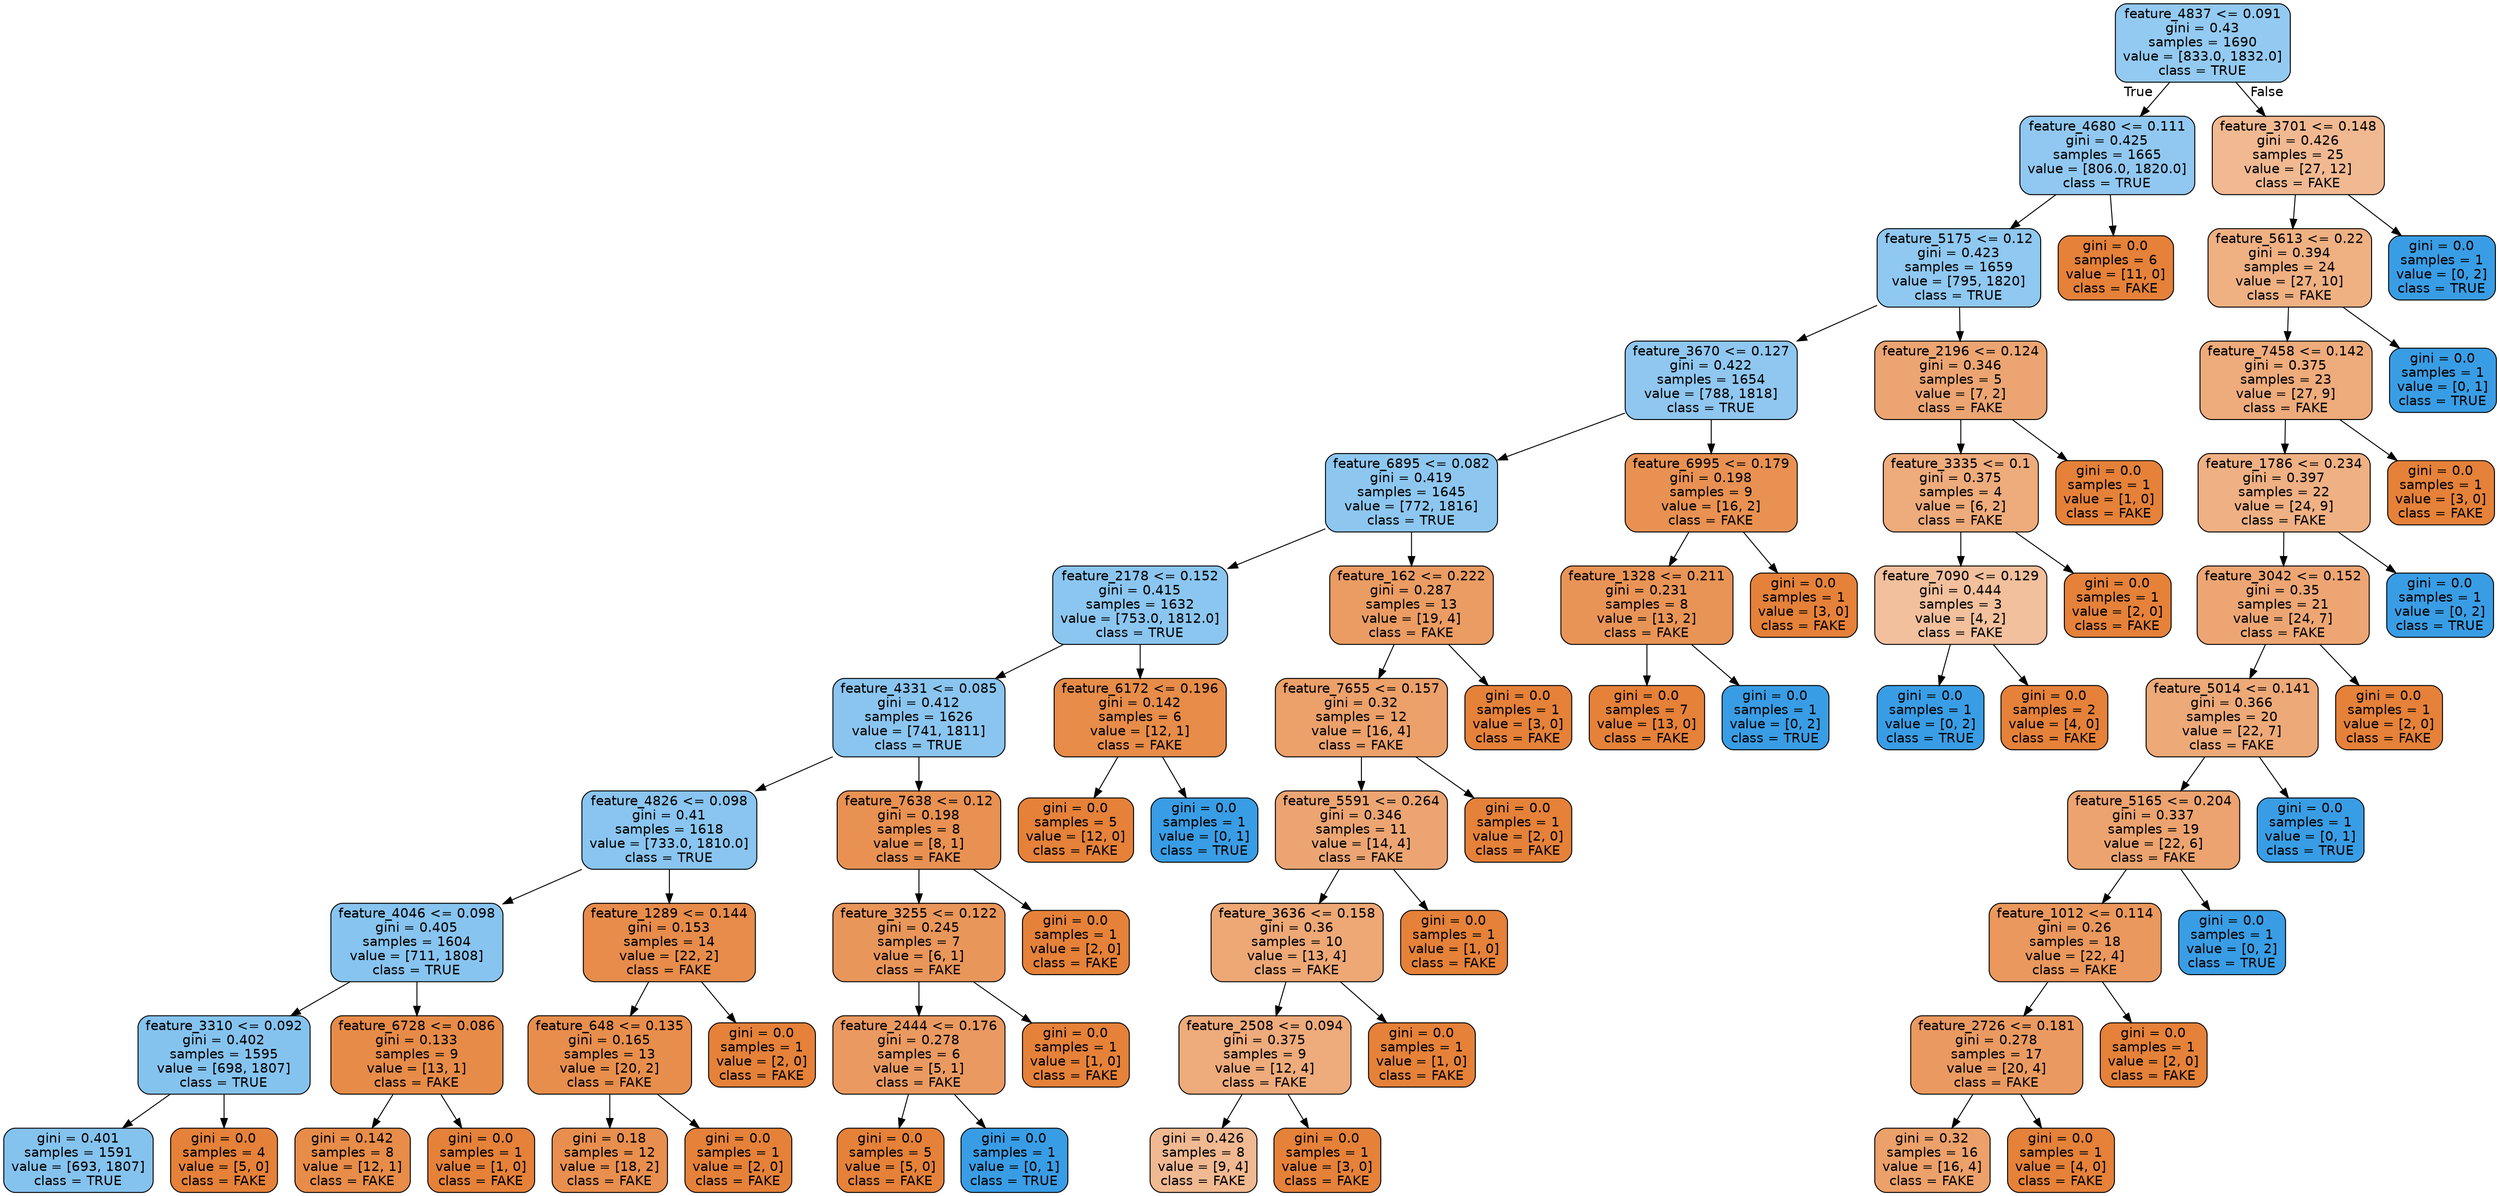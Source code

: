digraph Tree {
node [shape=box, style="filled, rounded", color="black", fontname="helvetica"] ;
edge [fontname="helvetica"] ;
0 [label="feature_4837 <= 0.091\ngini = 0.43\nsamples = 1690\nvalue = [833.0, 1832.0]\nclass = TRUE", fillcolor="#93caf1"] ;
1 [label="feature_4680 <= 0.111\ngini = 0.425\nsamples = 1665\nvalue = [806.0, 1820.0]\nclass = TRUE", fillcolor="#91c8f1"] ;
0 -> 1 [labeldistance=2.5, labelangle=45, headlabel="True"] ;
2 [label="feature_5175 <= 0.12\ngini = 0.423\nsamples = 1659\nvalue = [795, 1820]\nclass = TRUE", fillcolor="#8fc8f0"] ;
1 -> 2 ;
3 [label="feature_3670 <= 0.127\ngini = 0.422\nsamples = 1654\nvalue = [788, 1818]\nclass = TRUE", fillcolor="#8fc7f0"] ;
2 -> 3 ;
4 [label="feature_6895 <= 0.082\ngini = 0.419\nsamples = 1645\nvalue = [772, 1816]\nclass = TRUE", fillcolor="#8dc7f0"] ;
3 -> 4 ;
5 [label="feature_2178 <= 0.152\ngini = 0.415\nsamples = 1632\nvalue = [753.0, 1812.0]\nclass = TRUE", fillcolor="#8bc6f0"] ;
4 -> 5 ;
6 [label="feature_4331 <= 0.085\ngini = 0.412\nsamples = 1626\nvalue = [741, 1811]\nclass = TRUE", fillcolor="#8ac5f0"] ;
5 -> 6 ;
7 [label="feature_4826 <= 0.098\ngini = 0.41\nsamples = 1618\nvalue = [733.0, 1810.0]\nclass = TRUE", fillcolor="#89c5f0"] ;
6 -> 7 ;
8 [label="feature_4046 <= 0.098\ngini = 0.405\nsamples = 1604\nvalue = [711, 1808]\nclass = TRUE", fillcolor="#87c4ef"] ;
7 -> 8 ;
9 [label="feature_3310 <= 0.092\ngini = 0.402\nsamples = 1595\nvalue = [698, 1807]\nclass = TRUE", fillcolor="#85c3ef"] ;
8 -> 9 ;
10 [label="gini = 0.401\nsamples = 1591\nvalue = [693, 1807]\nclass = TRUE", fillcolor="#85c3ef"] ;
9 -> 10 ;
11 [label="gini = 0.0\nsamples = 4\nvalue = [5, 0]\nclass = FAKE", fillcolor="#e58139"] ;
9 -> 11 ;
12 [label="feature_6728 <= 0.086\ngini = 0.133\nsamples = 9\nvalue = [13, 1]\nclass = FAKE", fillcolor="#e78b48"] ;
8 -> 12 ;
13 [label="gini = 0.142\nsamples = 8\nvalue = [12, 1]\nclass = FAKE", fillcolor="#e78c49"] ;
12 -> 13 ;
14 [label="gini = 0.0\nsamples = 1\nvalue = [1, 0]\nclass = FAKE", fillcolor="#e58139"] ;
12 -> 14 ;
15 [label="feature_1289 <= 0.144\ngini = 0.153\nsamples = 14\nvalue = [22, 2]\nclass = FAKE", fillcolor="#e78c4b"] ;
7 -> 15 ;
16 [label="feature_648 <= 0.135\ngini = 0.165\nsamples = 13\nvalue = [20, 2]\nclass = FAKE", fillcolor="#e88e4d"] ;
15 -> 16 ;
17 [label="gini = 0.18\nsamples = 12\nvalue = [18, 2]\nclass = FAKE", fillcolor="#e88f4f"] ;
16 -> 17 ;
18 [label="gini = 0.0\nsamples = 1\nvalue = [2, 0]\nclass = FAKE", fillcolor="#e58139"] ;
16 -> 18 ;
19 [label="gini = 0.0\nsamples = 1\nvalue = [2, 0]\nclass = FAKE", fillcolor="#e58139"] ;
15 -> 19 ;
20 [label="feature_7638 <= 0.12\ngini = 0.198\nsamples = 8\nvalue = [8, 1]\nclass = FAKE", fillcolor="#e89152"] ;
6 -> 20 ;
21 [label="feature_3255 <= 0.122\ngini = 0.245\nsamples = 7\nvalue = [6, 1]\nclass = FAKE", fillcolor="#e9965a"] ;
20 -> 21 ;
22 [label="feature_2444 <= 0.176\ngini = 0.278\nsamples = 6\nvalue = [5, 1]\nclass = FAKE", fillcolor="#ea9a61"] ;
21 -> 22 ;
23 [label="gini = 0.0\nsamples = 5\nvalue = [5, 0]\nclass = FAKE", fillcolor="#e58139"] ;
22 -> 23 ;
24 [label="gini = 0.0\nsamples = 1\nvalue = [0, 1]\nclass = TRUE", fillcolor="#399de5"] ;
22 -> 24 ;
25 [label="gini = 0.0\nsamples = 1\nvalue = [1, 0]\nclass = FAKE", fillcolor="#e58139"] ;
21 -> 25 ;
26 [label="gini = 0.0\nsamples = 1\nvalue = [2, 0]\nclass = FAKE", fillcolor="#e58139"] ;
20 -> 26 ;
27 [label="feature_6172 <= 0.196\ngini = 0.142\nsamples = 6\nvalue = [12, 1]\nclass = FAKE", fillcolor="#e78c49"] ;
5 -> 27 ;
28 [label="gini = 0.0\nsamples = 5\nvalue = [12, 0]\nclass = FAKE", fillcolor="#e58139"] ;
27 -> 28 ;
29 [label="gini = 0.0\nsamples = 1\nvalue = [0, 1]\nclass = TRUE", fillcolor="#399de5"] ;
27 -> 29 ;
30 [label="feature_162 <= 0.222\ngini = 0.287\nsamples = 13\nvalue = [19, 4]\nclass = FAKE", fillcolor="#ea9c63"] ;
4 -> 30 ;
31 [label="feature_7655 <= 0.157\ngini = 0.32\nsamples = 12\nvalue = [16, 4]\nclass = FAKE", fillcolor="#eca06a"] ;
30 -> 31 ;
32 [label="feature_5591 <= 0.264\ngini = 0.346\nsamples = 11\nvalue = [14, 4]\nclass = FAKE", fillcolor="#eca572"] ;
31 -> 32 ;
33 [label="feature_3636 <= 0.158\ngini = 0.36\nsamples = 10\nvalue = [13, 4]\nclass = FAKE", fillcolor="#eda876"] ;
32 -> 33 ;
34 [label="feature_2508 <= 0.094\ngini = 0.375\nsamples = 9\nvalue = [12, 4]\nclass = FAKE", fillcolor="#eeab7b"] ;
33 -> 34 ;
35 [label="gini = 0.426\nsamples = 8\nvalue = [9, 4]\nclass = FAKE", fillcolor="#f1b991"] ;
34 -> 35 ;
36 [label="gini = 0.0\nsamples = 1\nvalue = [3, 0]\nclass = FAKE", fillcolor="#e58139"] ;
34 -> 36 ;
37 [label="gini = 0.0\nsamples = 1\nvalue = [1, 0]\nclass = FAKE", fillcolor="#e58139"] ;
33 -> 37 ;
38 [label="gini = 0.0\nsamples = 1\nvalue = [1, 0]\nclass = FAKE", fillcolor="#e58139"] ;
32 -> 38 ;
39 [label="gini = 0.0\nsamples = 1\nvalue = [2, 0]\nclass = FAKE", fillcolor="#e58139"] ;
31 -> 39 ;
40 [label="gini = 0.0\nsamples = 1\nvalue = [3, 0]\nclass = FAKE", fillcolor="#e58139"] ;
30 -> 40 ;
41 [label="feature_6995 <= 0.179\ngini = 0.198\nsamples = 9\nvalue = [16, 2]\nclass = FAKE", fillcolor="#e89152"] ;
3 -> 41 ;
42 [label="feature_1328 <= 0.211\ngini = 0.231\nsamples = 8\nvalue = [13, 2]\nclass = FAKE", fillcolor="#e99457"] ;
41 -> 42 ;
43 [label="gini = 0.0\nsamples = 7\nvalue = [13, 0]\nclass = FAKE", fillcolor="#e58139"] ;
42 -> 43 ;
44 [label="gini = 0.0\nsamples = 1\nvalue = [0, 2]\nclass = TRUE", fillcolor="#399de5"] ;
42 -> 44 ;
45 [label="gini = 0.0\nsamples = 1\nvalue = [3, 0]\nclass = FAKE", fillcolor="#e58139"] ;
41 -> 45 ;
46 [label="feature_2196 <= 0.124\ngini = 0.346\nsamples = 5\nvalue = [7, 2]\nclass = FAKE", fillcolor="#eca572"] ;
2 -> 46 ;
47 [label="feature_3335 <= 0.1\ngini = 0.375\nsamples = 4\nvalue = [6, 2]\nclass = FAKE", fillcolor="#eeab7b"] ;
46 -> 47 ;
48 [label="feature_7090 <= 0.129\ngini = 0.444\nsamples = 3\nvalue = [4, 2]\nclass = FAKE", fillcolor="#f2c09c"] ;
47 -> 48 ;
49 [label="gini = 0.0\nsamples = 1\nvalue = [0, 2]\nclass = TRUE", fillcolor="#399de5"] ;
48 -> 49 ;
50 [label="gini = 0.0\nsamples = 2\nvalue = [4, 0]\nclass = FAKE", fillcolor="#e58139"] ;
48 -> 50 ;
51 [label="gini = 0.0\nsamples = 1\nvalue = [2, 0]\nclass = FAKE", fillcolor="#e58139"] ;
47 -> 51 ;
52 [label="gini = 0.0\nsamples = 1\nvalue = [1, 0]\nclass = FAKE", fillcolor="#e58139"] ;
46 -> 52 ;
53 [label="gini = 0.0\nsamples = 6\nvalue = [11, 0]\nclass = FAKE", fillcolor="#e58139"] ;
1 -> 53 ;
54 [label="feature_3701 <= 0.148\ngini = 0.426\nsamples = 25\nvalue = [27, 12]\nclass = FAKE", fillcolor="#f1b991"] ;
0 -> 54 [labeldistance=2.5, labelangle=-45, headlabel="False"] ;
55 [label="feature_5613 <= 0.22\ngini = 0.394\nsamples = 24\nvalue = [27, 10]\nclass = FAKE", fillcolor="#efb082"] ;
54 -> 55 ;
56 [label="feature_7458 <= 0.142\ngini = 0.375\nsamples = 23\nvalue = [27, 9]\nclass = FAKE", fillcolor="#eeab7b"] ;
55 -> 56 ;
57 [label="feature_1786 <= 0.234\ngini = 0.397\nsamples = 22\nvalue = [24, 9]\nclass = FAKE", fillcolor="#efb083"] ;
56 -> 57 ;
58 [label="feature_3042 <= 0.152\ngini = 0.35\nsamples = 21\nvalue = [24, 7]\nclass = FAKE", fillcolor="#eda673"] ;
57 -> 58 ;
59 [label="feature_5014 <= 0.141\ngini = 0.366\nsamples = 20\nvalue = [22, 7]\nclass = FAKE", fillcolor="#eda978"] ;
58 -> 59 ;
60 [label="feature_5165 <= 0.204\ngini = 0.337\nsamples = 19\nvalue = [22, 6]\nclass = FAKE", fillcolor="#eca36f"] ;
59 -> 60 ;
61 [label="feature_1012 <= 0.114\ngini = 0.26\nsamples = 18\nvalue = [22, 4]\nclass = FAKE", fillcolor="#ea985d"] ;
60 -> 61 ;
62 [label="feature_2726 <= 0.181\ngini = 0.278\nsamples = 17\nvalue = [20, 4]\nclass = FAKE", fillcolor="#ea9a61"] ;
61 -> 62 ;
63 [label="gini = 0.32\nsamples = 16\nvalue = [16, 4]\nclass = FAKE", fillcolor="#eca06a"] ;
62 -> 63 ;
64 [label="gini = 0.0\nsamples = 1\nvalue = [4, 0]\nclass = FAKE", fillcolor="#e58139"] ;
62 -> 64 ;
65 [label="gini = 0.0\nsamples = 1\nvalue = [2, 0]\nclass = FAKE", fillcolor="#e58139"] ;
61 -> 65 ;
66 [label="gini = 0.0\nsamples = 1\nvalue = [0, 2]\nclass = TRUE", fillcolor="#399de5"] ;
60 -> 66 ;
67 [label="gini = 0.0\nsamples = 1\nvalue = [0, 1]\nclass = TRUE", fillcolor="#399de5"] ;
59 -> 67 ;
68 [label="gini = 0.0\nsamples = 1\nvalue = [2, 0]\nclass = FAKE", fillcolor="#e58139"] ;
58 -> 68 ;
69 [label="gini = 0.0\nsamples = 1\nvalue = [0, 2]\nclass = TRUE", fillcolor="#399de5"] ;
57 -> 69 ;
70 [label="gini = 0.0\nsamples = 1\nvalue = [3, 0]\nclass = FAKE", fillcolor="#e58139"] ;
56 -> 70 ;
71 [label="gini = 0.0\nsamples = 1\nvalue = [0, 1]\nclass = TRUE", fillcolor="#399de5"] ;
55 -> 71 ;
72 [label="gini = 0.0\nsamples = 1\nvalue = [0, 2]\nclass = TRUE", fillcolor="#399de5"] ;
54 -> 72 ;
}